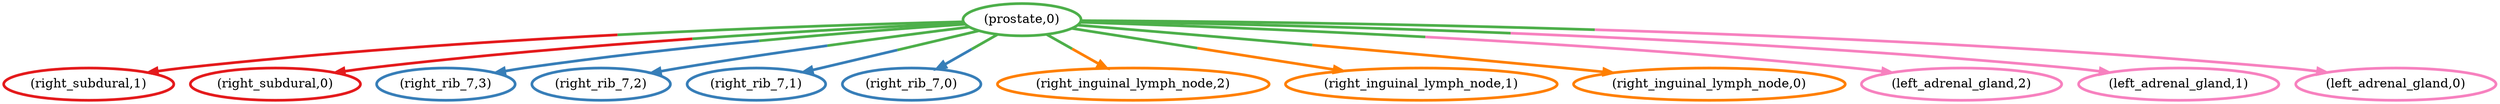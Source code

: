 digraph G {
	12 [penwidth=3,colorscheme=set19,color=1,label="(right_subdural,1)"]
	11 [penwidth=3,colorscheme=set19,color=1,label="(right_subdural,0)"]
	10 [penwidth=3,colorscheme=set19,color=2,label="(right_rib_7,3)"]
	9 [penwidth=3,colorscheme=set19,color=2,label="(right_rib_7,2)"]
	8 [penwidth=3,colorscheme=set19,color=2,label="(right_rib_7,1)"]
	7 [penwidth=3,colorscheme=set19,color=2,label="(right_rib_7,0)"]
	6 [penwidth=3,colorscheme=set19,color=5,label="(right_inguinal_lymph_node,2)"]
	5 [penwidth=3,colorscheme=set19,color=5,label="(right_inguinal_lymph_node,1)"]
	4 [penwidth=3,colorscheme=set19,color=5,label="(right_inguinal_lymph_node,0)"]
	3 [penwidth=3,colorscheme=set19,color=8,label="(left_adrenal_gland,2)"]
	2 [penwidth=3,colorscheme=set19,color=8,label="(left_adrenal_gland,1)"]
	1 [penwidth=3,colorscheme=set19,color=8,label="(left_adrenal_gland,0)"]
	0 [penwidth=3,colorscheme=set19,color=3,label="(prostate,0)"]
	0 -> 12 [penwidth=3,colorscheme=set19,color="3;0.5:1"]
	0 -> 11 [penwidth=3,colorscheme=set19,color="3;0.5:1"]
	0 -> 10 [penwidth=3,colorscheme=set19,color="3;0.5:2"]
	0 -> 9 [penwidth=3,colorscheme=set19,color="3;0.5:2"]
	0 -> 8 [penwidth=3,colorscheme=set19,color="3;0.5:2"]
	0 -> 7 [penwidth=3,colorscheme=set19,color="3;0.5:2"]
	0 -> 6 [penwidth=3,colorscheme=set19,color="3;0.5:5"]
	0 -> 5 [penwidth=3,colorscheme=set19,color="3;0.5:5"]
	0 -> 4 [penwidth=3,colorscheme=set19,color="3;0.5:5"]
	0 -> 3 [penwidth=3,colorscheme=set19,color="3;0.5:8"]
	0 -> 2 [penwidth=3,colorscheme=set19,color="3;0.5:8"]
	0 -> 1 [penwidth=3,colorscheme=set19,color="3;0.5:8"]
}